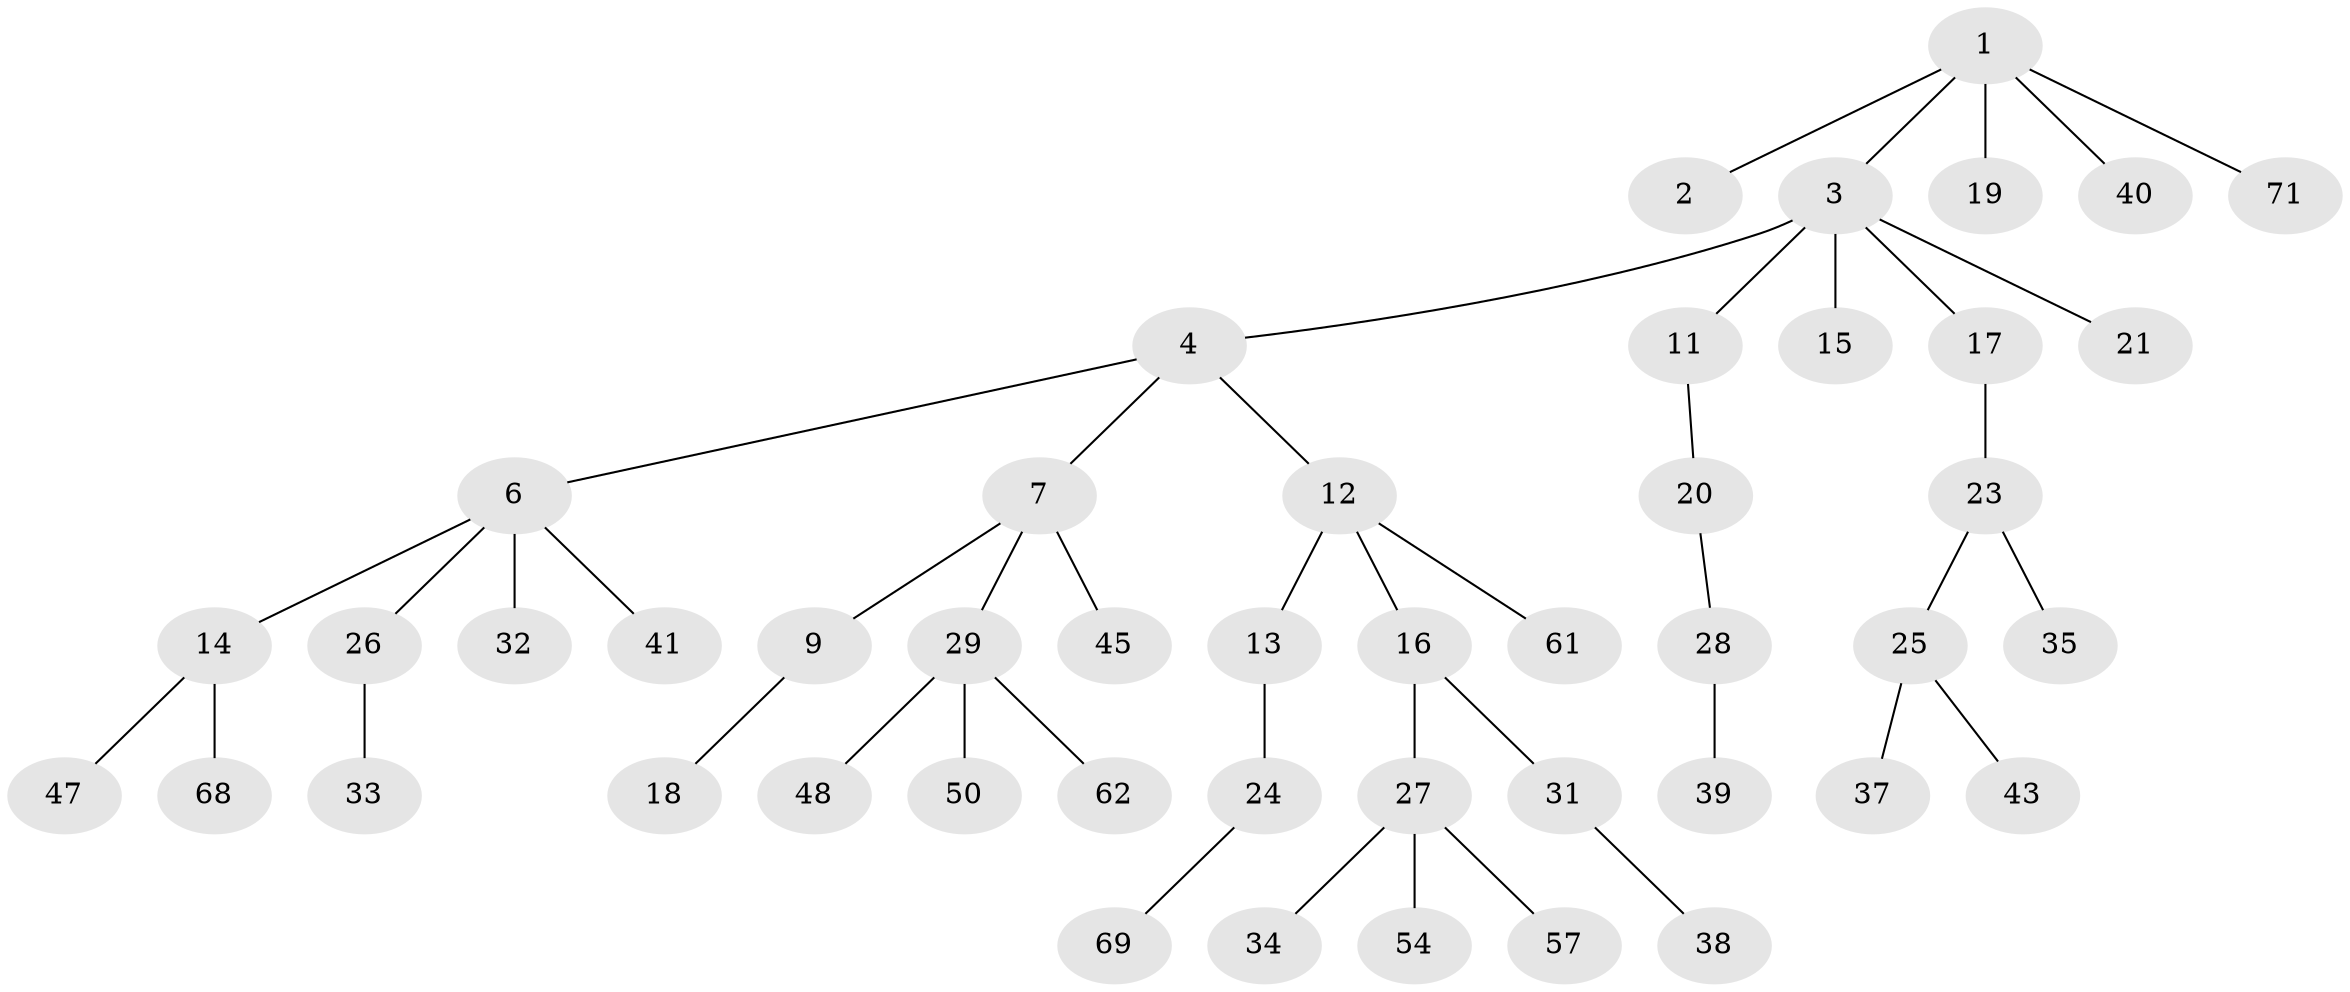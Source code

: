 // original degree distribution, {4: 0.07042253521126761, 2: 0.22535211267605634, 5: 0.07042253521126761, 3: 0.1267605633802817, 1: 0.5070422535211268}
// Generated by graph-tools (version 1.1) at 2025/11/02/27/25 16:11:27]
// undirected, 47 vertices, 46 edges
graph export_dot {
graph [start="1"]
  node [color=gray90,style=filled];
  1 [super="+10"];
  2 [super="+65"];
  3 [super="+5"];
  4 [super="+66"];
  6 [super="+8"];
  7 [super="+70"];
  9;
  11 [super="+63"];
  12 [super="+49"];
  13;
  14 [super="+51"];
  15;
  16;
  17;
  18 [super="+64"];
  19 [super="+22"];
  20;
  21 [super="+44"];
  23 [super="+42"];
  24 [super="+46"];
  25 [super="+52"];
  26 [super="+56"];
  27 [super="+55"];
  28 [super="+58"];
  29 [super="+30"];
  31 [super="+36"];
  32;
  33;
  34 [super="+53"];
  35 [super="+59"];
  37;
  38;
  39;
  40;
  41;
  43 [super="+67"];
  45;
  47 [super="+60"];
  48;
  50;
  54;
  57;
  61;
  62;
  68;
  69;
  71;
  1 -- 2;
  1 -- 3;
  1 -- 19;
  1 -- 40;
  1 -- 71;
  3 -- 4;
  3 -- 11;
  3 -- 15;
  3 -- 17;
  3 -- 21;
  4 -- 6;
  4 -- 7;
  4 -- 12;
  6 -- 32;
  6 -- 41;
  6 -- 26;
  6 -- 14;
  7 -- 9;
  7 -- 29;
  7 -- 45;
  9 -- 18;
  11 -- 20;
  12 -- 13;
  12 -- 16;
  12 -- 61;
  13 -- 24;
  14 -- 47;
  14 -- 68;
  16 -- 27;
  16 -- 31;
  17 -- 23;
  20 -- 28;
  23 -- 25;
  23 -- 35;
  24 -- 69;
  25 -- 37;
  25 -- 43;
  26 -- 33;
  27 -- 34;
  27 -- 54;
  27 -- 57;
  28 -- 39;
  29 -- 50;
  29 -- 48;
  29 -- 62;
  31 -- 38;
}
